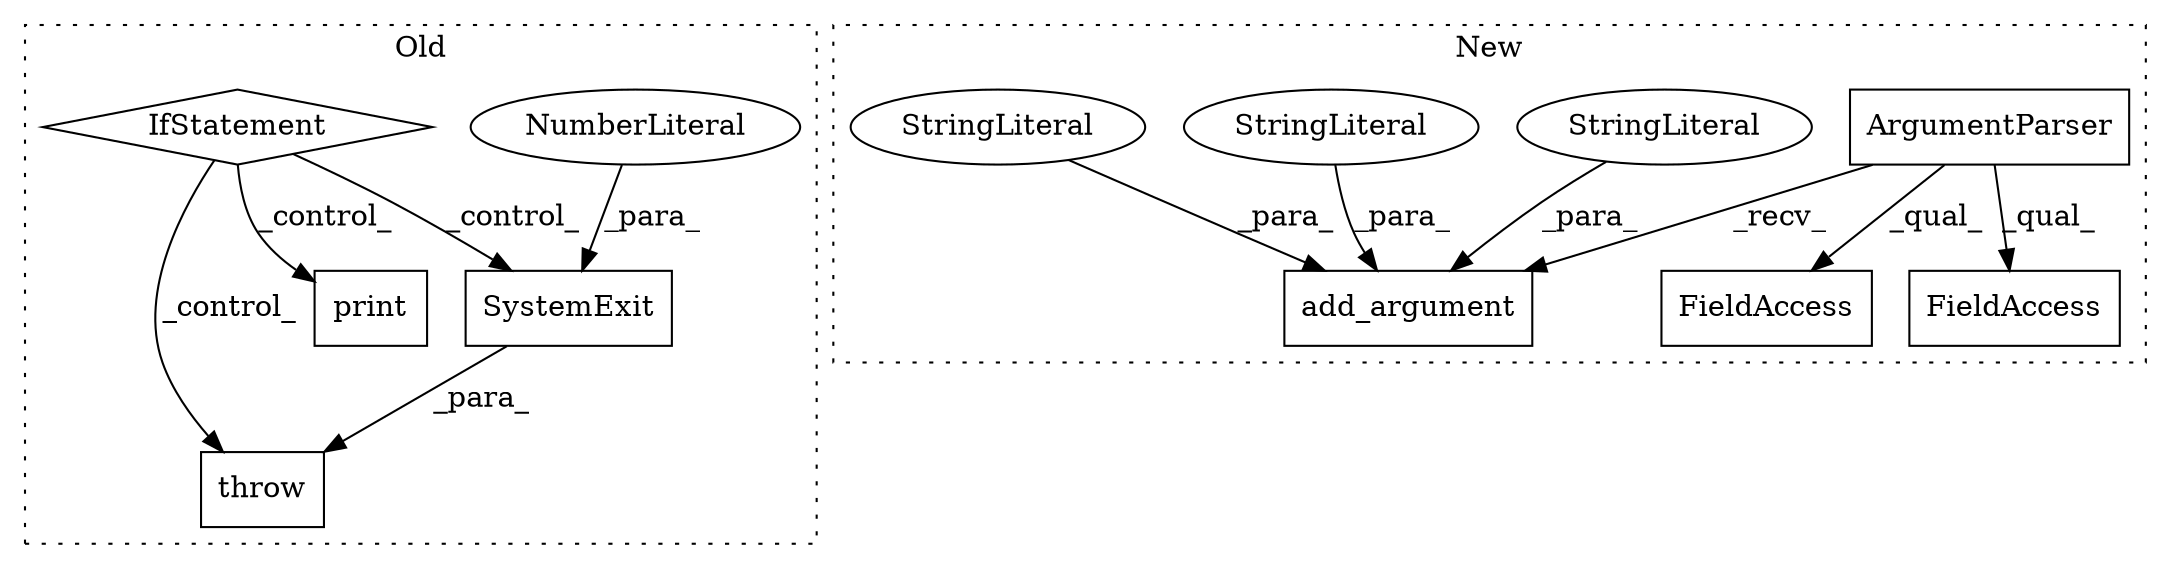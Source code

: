 digraph G {
subgraph cluster0 {
1 [label="SystemExit" a="32" s="994,1006" l="11,1" shape="box"];
3 [label="NumberLiteral" a="34" s="1005" l="1" shape="ellipse"];
8 [label="throw" a="53" s="988" l="6" shape="box"];
11 [label="IfStatement" a="25" s="431,452" l="4,2" shape="diamond"];
12 [label="print" a="32" s="853,916" l="6,1" shape="box"];
label = "Old";
style="dotted";
}
subgraph cluster1 {
2 [label="add_argument" a="32" s="696,822" l="13,1" shape="box"];
4 [label="StringLiteral" a="45" s="724" l="14" shape="ellipse"];
5 [label="StringLiteral" a="45" s="739" l="3" shape="ellipse"];
6 [label="ArgumentParser" a="32" s="423,594" l="15,1" shape="box"];
7 [label="StringLiteral" a="45" s="767" l="55" shape="ellipse"];
9 [label="FieldAccess" a="22" s="917" l="13" shape="box"];
10 [label="FieldAccess" a="22" s="954" l="17" shape="box"];
label = "New";
style="dotted";
}
1 -> 8 [label="_para_"];
3 -> 1 [label="_para_"];
4 -> 2 [label="_para_"];
5 -> 2 [label="_para_"];
6 -> 2 [label="_recv_"];
6 -> 10 [label="_qual_"];
6 -> 9 [label="_qual_"];
7 -> 2 [label="_para_"];
11 -> 1 [label="_control_"];
11 -> 8 [label="_control_"];
11 -> 12 [label="_control_"];
}
